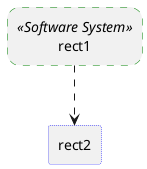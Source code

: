 {
  "sha1": "hl6me7p8h8vsvct44wvdjaiikloxvg6",
  "insertion": {
    "when": "2024-06-03T18:59:29.716Z",
    "user": "plantuml@gmail.com"
  }
}
@startuml
skinparam rectangle {
    BorderColor Blue
    BorderColor<<Software System>> Green
    RoundCorner<<Software System>> 25
    BorderStyle<<Software System>> dashed
    BorderStyle dotted
}
rectangle rect1<<Software System>>
rectangle rect2

rect1 -[dashed]-> rect2
@enduml
